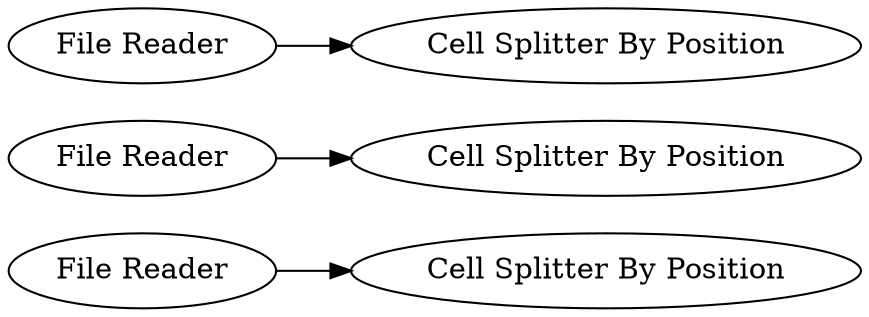 digraph {
	186 -> 187
	184 -> 185
	181 -> 182
	185 [label="Cell Splitter By Position"]
	186 [label="File Reader"]
	182 [label="Cell Splitter By Position"]
	181 [label="File Reader"]
	187 [label="Cell Splitter By Position"]
	184 [label="File Reader"]
	rankdir=LR
}
